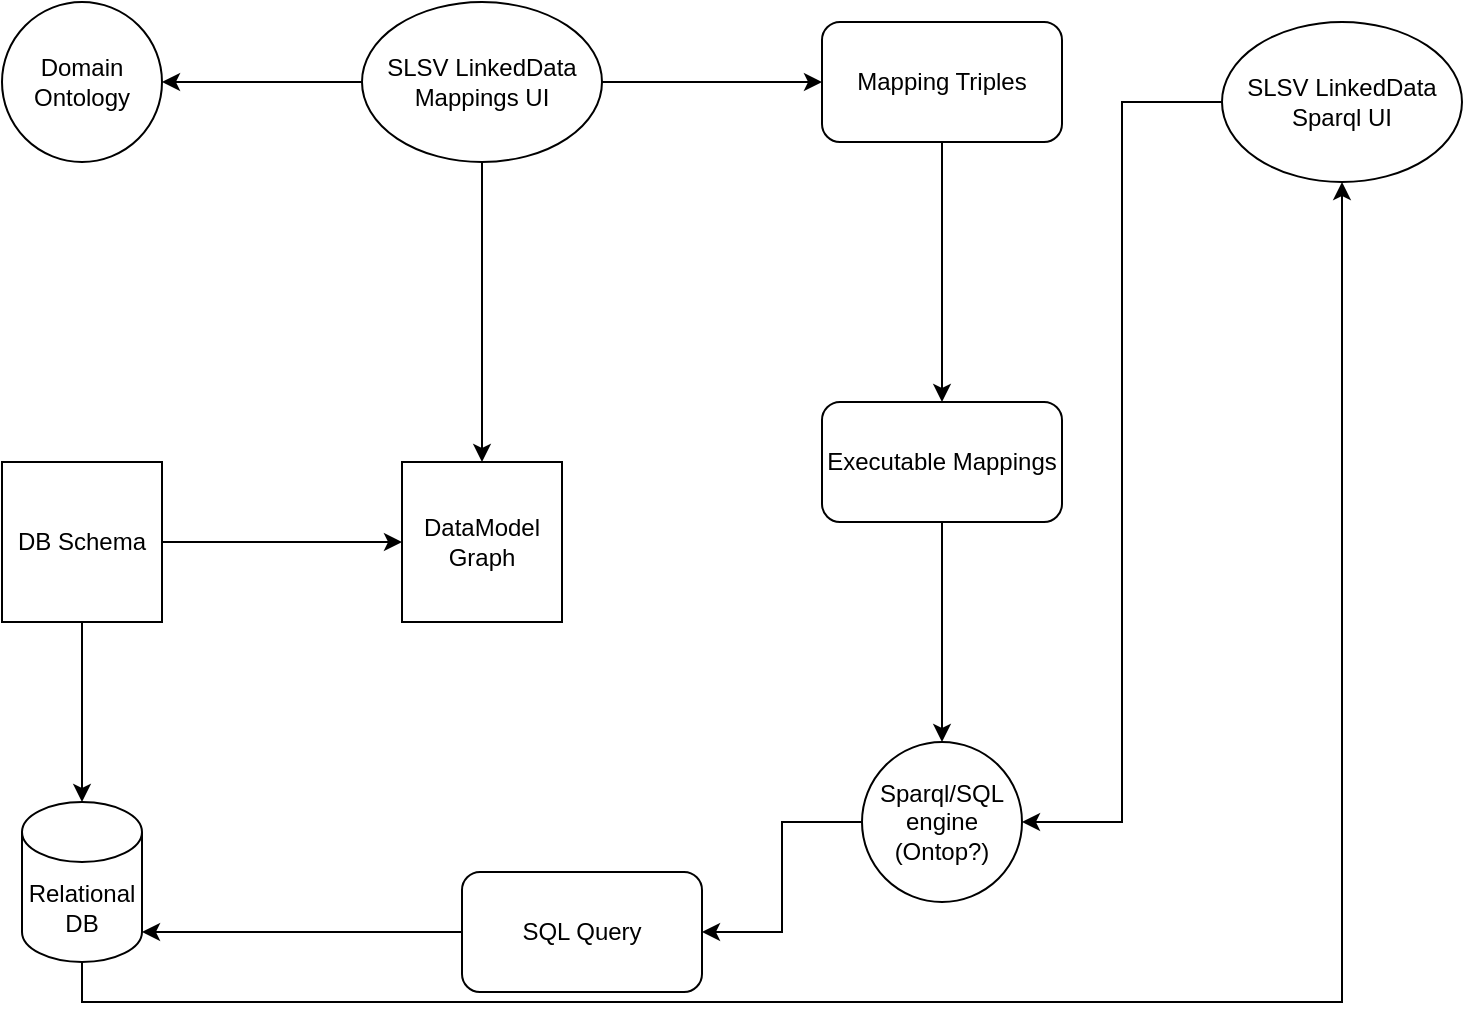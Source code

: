 <mxfile version="21.3.7" type="github">
  <diagram name="Página-1" id="XvS91QaNDRL9XMEobmnc">
    <mxGraphModel dx="1434" dy="774" grid="1" gridSize="10" guides="1" tooltips="1" connect="1" arrows="1" fold="1" page="1" pageScale="1" pageWidth="827" pageHeight="1169" math="0" shadow="0">
      <root>
        <mxCell id="0" />
        <mxCell id="1" parent="0" />
        <mxCell id="dnzm_Y2kzyYdDm8OLgll-22" style="edgeStyle=orthogonalEdgeStyle;rounded=0;orthogonalLoop=1;jettySize=auto;html=1;entryX=0.5;entryY=1;entryDx=0;entryDy=0;exitX=0.5;exitY=1;exitDx=0;exitDy=0;exitPerimeter=0;" parent="1" source="dnzm_Y2kzyYdDm8OLgll-1" target="dnzm_Y2kzyYdDm8OLgll-14" edge="1">
          <mxGeometry relative="1" as="geometry" />
        </mxCell>
        <mxCell id="dnzm_Y2kzyYdDm8OLgll-1" value="Relational&lt;br&gt;&lt;div&gt;DB&lt;br&gt;&lt;/div&gt;" style="shape=cylinder3;whiteSpace=wrap;html=1;boundedLbl=1;backgroundOutline=1;size=15;" parent="1" vertex="1">
          <mxGeometry x="70" y="550" width="60" height="80" as="geometry" />
        </mxCell>
        <mxCell id="dnzm_Y2kzyYdDm8OLgll-2" value="DB Schema" style="whiteSpace=wrap;html=1;aspect=fixed;" parent="1" vertex="1">
          <mxGeometry x="60" y="380" width="80" height="80" as="geometry" />
        </mxCell>
        <mxCell id="dnzm_Y2kzyYdDm8OLgll-3" value="" style="endArrow=classic;html=1;rounded=0;exitX=1;exitY=0.5;exitDx=0;exitDy=0;entryX=0;entryY=0.5;entryDx=0;entryDy=0;" parent="1" source="dnzm_Y2kzyYdDm8OLgll-2" target="dnzm_Y2kzyYdDm8OLgll-4" edge="1">
          <mxGeometry width="50" height="50" relative="1" as="geometry">
            <mxPoint x="350" y="540" as="sourcePoint" />
            <mxPoint x="310" y="420" as="targetPoint" />
          </mxGeometry>
        </mxCell>
        <mxCell id="dnzm_Y2kzyYdDm8OLgll-4" value="DataModel Graph" style="whiteSpace=wrap;html=1;aspect=fixed;" parent="1" vertex="1">
          <mxGeometry x="260" y="380" width="80" height="80" as="geometry" />
        </mxCell>
        <mxCell id="dnzm_Y2kzyYdDm8OLgll-5" value="" style="endArrow=classic;html=1;rounded=0;entryX=0.5;entryY=0;entryDx=0;entryDy=0;entryPerimeter=0;exitX=0.5;exitY=1;exitDx=0;exitDy=0;" parent="1" source="dnzm_Y2kzyYdDm8OLgll-2" target="dnzm_Y2kzyYdDm8OLgll-1" edge="1">
          <mxGeometry width="50" height="50" relative="1" as="geometry">
            <mxPoint x="250" y="420" as="sourcePoint" />
            <mxPoint x="400" y="490" as="targetPoint" />
          </mxGeometry>
        </mxCell>
        <mxCell id="dnzm_Y2kzyYdDm8OLgll-7" style="edgeStyle=orthogonalEdgeStyle;rounded=0;orthogonalLoop=1;jettySize=auto;html=1;entryX=0.5;entryY=0;entryDx=0;entryDy=0;" parent="1" source="dnzm_Y2kzyYdDm8OLgll-6" target="dnzm_Y2kzyYdDm8OLgll-4" edge="1">
          <mxGeometry relative="1" as="geometry" />
        </mxCell>
        <mxCell id="dnzm_Y2kzyYdDm8OLgll-9" style="edgeStyle=orthogonalEdgeStyle;rounded=0;orthogonalLoop=1;jettySize=auto;html=1;entryX=1;entryY=0.5;entryDx=0;entryDy=0;" parent="1" source="dnzm_Y2kzyYdDm8OLgll-6" target="dnzm_Y2kzyYdDm8OLgll-8" edge="1">
          <mxGeometry relative="1" as="geometry" />
        </mxCell>
        <mxCell id="dnzm_Y2kzyYdDm8OLgll-11" style="edgeStyle=orthogonalEdgeStyle;rounded=0;orthogonalLoop=1;jettySize=auto;html=1;entryX=0;entryY=0.5;entryDx=0;entryDy=0;" parent="1" source="dnzm_Y2kzyYdDm8OLgll-6" target="dnzm_Y2kzyYdDm8OLgll-10" edge="1">
          <mxGeometry relative="1" as="geometry" />
        </mxCell>
        <mxCell id="dnzm_Y2kzyYdDm8OLgll-6" value="SLSV LinkedData Mappings UI" style="ellipse;whiteSpace=wrap;html=1;" parent="1" vertex="1">
          <mxGeometry x="240" y="150" width="120" height="80" as="geometry" />
        </mxCell>
        <mxCell id="dnzm_Y2kzyYdDm8OLgll-8" value="Domain Ontology" style="ellipse;whiteSpace=wrap;html=1;aspect=fixed;" parent="1" vertex="1">
          <mxGeometry x="60" y="150" width="80" height="80" as="geometry" />
        </mxCell>
        <mxCell id="dnzm_Y2kzyYdDm8OLgll-13" style="edgeStyle=orthogonalEdgeStyle;rounded=0;orthogonalLoop=1;jettySize=auto;html=1;entryX=0.5;entryY=0;entryDx=0;entryDy=0;" parent="1" source="dnzm_Y2kzyYdDm8OLgll-10" target="dnzm_Y2kzyYdDm8OLgll-12" edge="1">
          <mxGeometry relative="1" as="geometry" />
        </mxCell>
        <mxCell id="dnzm_Y2kzyYdDm8OLgll-10" value="Mapping Triples" style="rounded=1;whiteSpace=wrap;html=1;" parent="1" vertex="1">
          <mxGeometry x="470" y="160" width="120" height="60" as="geometry" />
        </mxCell>
        <mxCell id="dnzm_Y2kzyYdDm8OLgll-19" style="edgeStyle=orthogonalEdgeStyle;rounded=0;orthogonalLoop=1;jettySize=auto;html=1;entryX=0.5;entryY=0;entryDx=0;entryDy=0;" parent="1" source="dnzm_Y2kzyYdDm8OLgll-12" target="dnzm_Y2kzyYdDm8OLgll-15" edge="1">
          <mxGeometry relative="1" as="geometry" />
        </mxCell>
        <mxCell id="dnzm_Y2kzyYdDm8OLgll-12" value="Executable Mappings" style="rounded=1;whiteSpace=wrap;html=1;" parent="1" vertex="1">
          <mxGeometry x="470" y="350" width="120" height="60" as="geometry" />
        </mxCell>
        <mxCell id="dnzm_Y2kzyYdDm8OLgll-21" style="edgeStyle=orthogonalEdgeStyle;rounded=0;orthogonalLoop=1;jettySize=auto;html=1;entryX=1;entryY=0.5;entryDx=0;entryDy=0;" parent="1" source="dnzm_Y2kzyYdDm8OLgll-14" target="dnzm_Y2kzyYdDm8OLgll-15" edge="1">
          <mxGeometry relative="1" as="geometry" />
        </mxCell>
        <mxCell id="dnzm_Y2kzyYdDm8OLgll-14" value="SLSV LinkedData Sparql UI" style="ellipse;whiteSpace=wrap;html=1;" parent="1" vertex="1">
          <mxGeometry x="670" y="160" width="120" height="80" as="geometry" />
        </mxCell>
        <mxCell id="dnzm_Y2kzyYdDm8OLgll-17" style="edgeStyle=orthogonalEdgeStyle;rounded=0;orthogonalLoop=1;jettySize=auto;html=1;entryX=1;entryY=0.5;entryDx=0;entryDy=0;" parent="1" source="dnzm_Y2kzyYdDm8OLgll-15" target="dnzm_Y2kzyYdDm8OLgll-16" edge="1">
          <mxGeometry relative="1" as="geometry" />
        </mxCell>
        <mxCell id="dnzm_Y2kzyYdDm8OLgll-15" value="Sparql/SQL engine (Ontop?)" style="ellipse;whiteSpace=wrap;html=1;aspect=fixed;" parent="1" vertex="1">
          <mxGeometry x="490" y="520" width="80" height="80" as="geometry" />
        </mxCell>
        <mxCell id="dnzm_Y2kzyYdDm8OLgll-18" style="edgeStyle=orthogonalEdgeStyle;rounded=0;orthogonalLoop=1;jettySize=auto;html=1;entryX=1;entryY=1;entryDx=0;entryDy=-15;entryPerimeter=0;" parent="1" source="dnzm_Y2kzyYdDm8OLgll-16" target="dnzm_Y2kzyYdDm8OLgll-1" edge="1">
          <mxGeometry relative="1" as="geometry" />
        </mxCell>
        <mxCell id="dnzm_Y2kzyYdDm8OLgll-16" value="SQL Query" style="rounded=1;whiteSpace=wrap;html=1;" parent="1" vertex="1">
          <mxGeometry x="290" y="585" width="120" height="60" as="geometry" />
        </mxCell>
      </root>
    </mxGraphModel>
  </diagram>
</mxfile>
